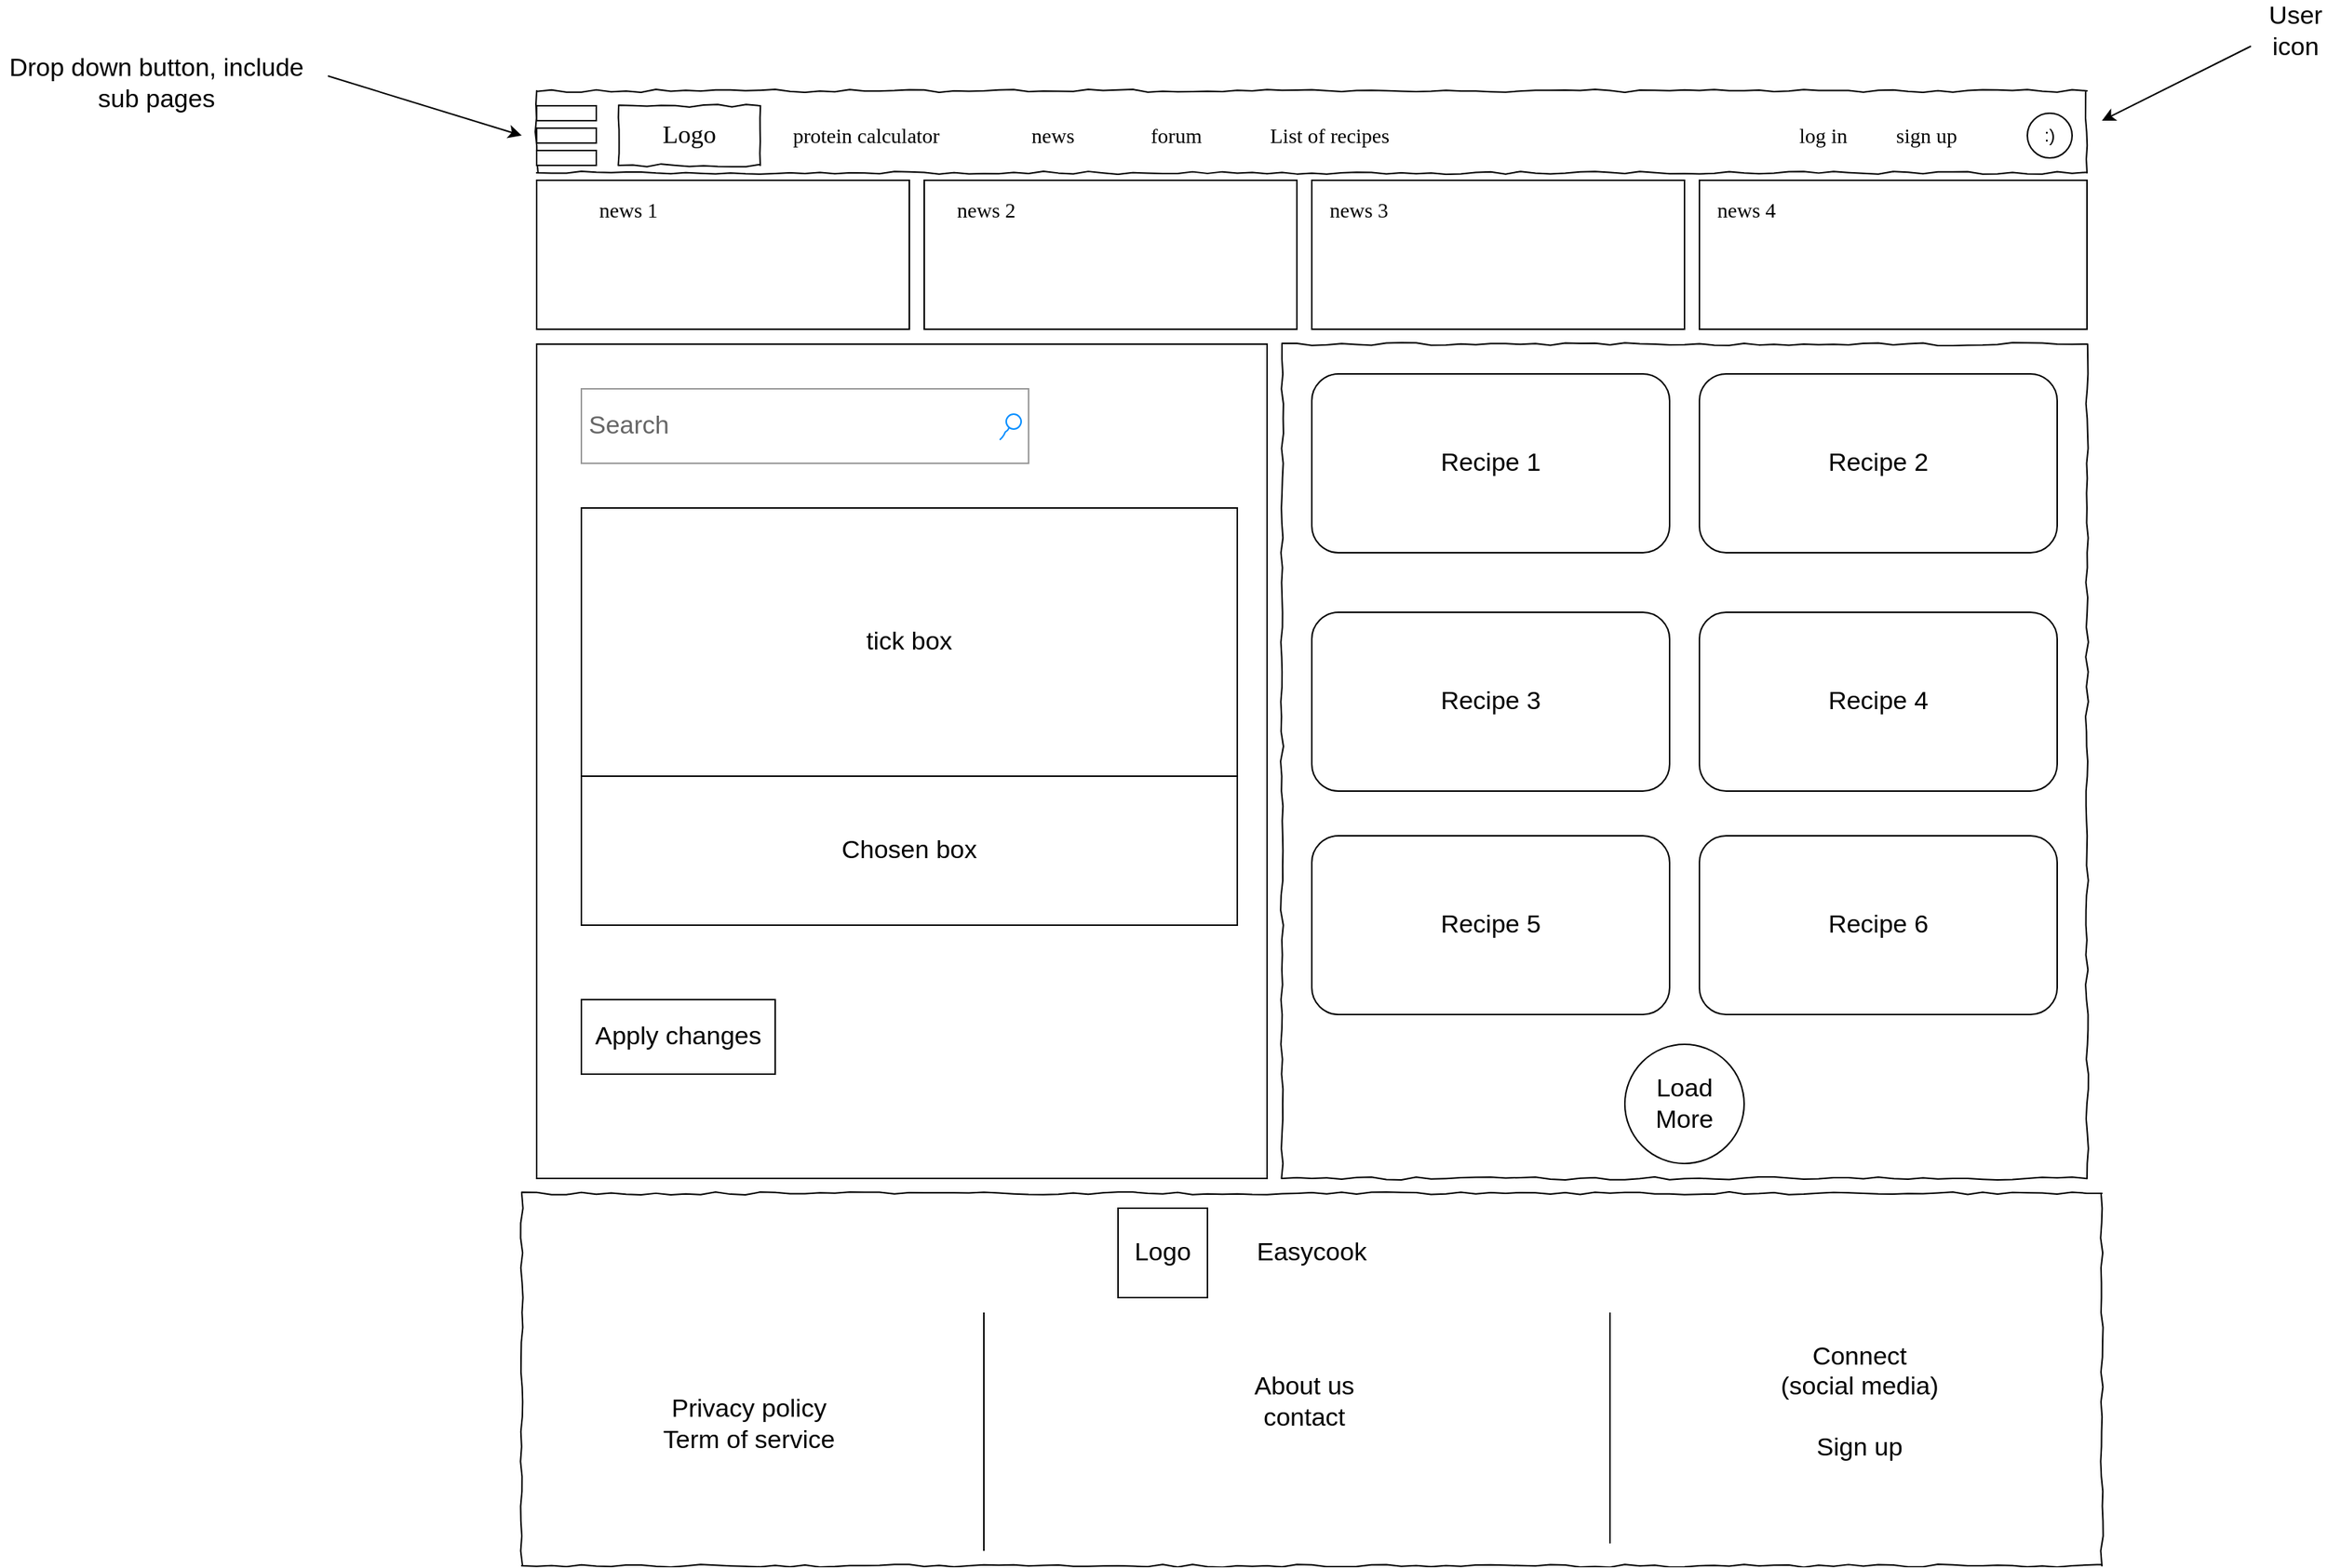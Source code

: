 <mxfile version="13.6.2" type="device"><diagram name="Page-1" id="03018318-947c-dd8e-b7a3-06fadd420f32"><mxGraphModel dx="2263" dy="806" grid="1" gridSize="10" guides="1" tooltips="1" connect="1" arrows="1" fold="1" page="1" pageScale="1" pageWidth="1100" pageHeight="850" background="#ffffff" math="0" shadow="0"><root><mxCell id="0"/><mxCell id="1" parent="0"/><mxCell id="drA749mPLQPCG76YLXck-27" value="" style="rounded=0;whiteSpace=wrap;html=1;fontSize=17;align=center;" vertex="1" parent="1"><mxGeometry x="810" y="220" width="260" height="100" as="geometry"/></mxCell><mxCell id="drA749mPLQPCG76YLXck-26" value="" style="rounded=0;whiteSpace=wrap;html=1;fontSize=17;align=center;" vertex="1" parent="1"><mxGeometry x="550" y="220" width="250" height="100" as="geometry"/></mxCell><mxCell id="drA749mPLQPCG76YLXck-25" value="" style="rounded=0;whiteSpace=wrap;html=1;fontSize=17;align=center;" vertex="1" parent="1"><mxGeometry x="290" y="220" width="250" height="100" as="geometry"/></mxCell><mxCell id="drA749mPLQPCG76YLXck-24" value="" style="rounded=0;whiteSpace=wrap;html=1;fontSize=17;align=center;" vertex="1" parent="1"><mxGeometry x="30" y="220" width="250" height="100" as="geometry"/></mxCell><mxCell id="677b7b8949515195-1" value="" style="whiteSpace=wrap;html=1;rounded=0;shadow=0;labelBackgroundColor=none;strokeColor=#000000;strokeWidth=1;fillColor=none;fontFamily=Verdana;fontSize=12;fontColor=#000000;align=center;comic=1;" parent="1" vertex="1"><mxGeometry x="20" y="900" width="1060" height="250" as="geometry"/></mxCell><mxCell id="drA749mPLQPCG76YLXck-11" value="" style="rounded=0;whiteSpace=wrap;html=1;fontSize=17;" vertex="1" parent="1"><mxGeometry x="30" y="330" width="490" height="560" as="geometry"/></mxCell><mxCell id="677b7b8949515195-3" value="Search" style="strokeWidth=1;shadow=0;dashed=0;align=center;html=1;shape=mxgraph.mockup.forms.searchBox;strokeColor=#999999;mainText=;strokeColor2=#008cff;fontColor=#666666;fontSize=17;align=left;spacingLeft=3;rounded=0;labelBackgroundColor=none;comic=1;" parent="1" vertex="1"><mxGeometry x="60" y="360" width="300" height="50" as="geometry"/></mxCell><mxCell id="677b7b8949515195-10" value="" style="whiteSpace=wrap;html=1;rounded=0;shadow=0;labelBackgroundColor=none;strokeWidth=1;fillColor=none;fontFamily=Verdana;fontSize=12;align=center;comic=1;" parent="1" vertex="1"><mxGeometry x="30" y="160" width="1040" height="55" as="geometry"/></mxCell><mxCell id="677b7b8949515195-11" value="protein calculator" style="text;html=1;points=[];align=left;verticalAlign=top;spacingTop=-4;fontSize=14;fontFamily=Verdana" parent="1" vertex="1"><mxGeometry x="200" y="180" width="60" height="20" as="geometry"/></mxCell><mxCell id="677b7b8949515195-12" value="news" style="text;html=1;points=[];align=left;verticalAlign=top;spacingTop=-4;fontSize=14;fontFamily=Verdana" parent="1" vertex="1"><mxGeometry x="360" y="180" width="60" height="20" as="geometry"/></mxCell><mxCell id="677b7b8949515195-13" value="forum" style="text;html=1;points=[];align=left;verticalAlign=top;spacingTop=-4;fontSize=14;fontFamily=Verdana" parent="1" vertex="1"><mxGeometry x="440" y="180" width="60" height="20" as="geometry"/></mxCell><mxCell id="677b7b8949515195-14" value="List of recipes" style="text;html=1;points=[];align=left;verticalAlign=top;spacingTop=-4;fontSize=14;fontFamily=Verdana" parent="1" vertex="1"><mxGeometry x="520" y="180" width="60" height="20" as="geometry"/></mxCell><mxCell id="677b7b8949515195-25" value="" style="whiteSpace=wrap;html=1;rounded=0;shadow=0;labelBackgroundColor=none;strokeWidth=1;fillColor=none;fontFamily=Verdana;fontSize=12;align=center;comic=1;" parent="1" vertex="1"><mxGeometry x="530" y="330" width="540" height="560" as="geometry"/></mxCell><mxCell id="677b7b8949515195-44" value="news 1" style="text;html=1;points=[];align=left;verticalAlign=top;spacingTop=-4;fontSize=14;fontFamily=Verdana" parent="1" vertex="1"><mxGeometry x="70" y="230" width="170" height="20" as="geometry"/></mxCell><mxCell id="drA749mPLQPCG76YLXck-1" value="log in" style="text;html=1;points=[];align=left;verticalAlign=top;spacingTop=-4;fontSize=14;fontFamily=Verdana" vertex="1" parent="1"><mxGeometry x="875" y="180" width="60" height="20" as="geometry"/></mxCell><mxCell id="drA749mPLQPCG76YLXck-2" value="sign up" style="text;html=1;points=[];align=left;verticalAlign=top;spacingTop=-4;fontSize=14;fontFamily=Verdana" vertex="1" parent="1"><mxGeometry x="940" y="180" width="60" height="20" as="geometry"/></mxCell><mxCell id="drA749mPLQPCG76YLXck-3" value=":)" style="ellipse;whiteSpace=wrap;html=1;aspect=fixed;" vertex="1" parent="1"><mxGeometry x="1030" y="175" width="30" height="30" as="geometry"/></mxCell><mxCell id="drA749mPLQPCG76YLXck-4" value="news 2" style="text;html=1;points=[];align=left;verticalAlign=top;spacingTop=-4;fontSize=14;fontFamily=Verdana" vertex="1" parent="1"><mxGeometry x="310" y="230" width="170" height="20" as="geometry"/></mxCell><mxCell id="drA749mPLQPCG76YLXck-5" value="news 3" style="text;html=1;points=[];align=left;verticalAlign=top;spacingTop=-4;fontSize=14;fontFamily=Verdana" vertex="1" parent="1"><mxGeometry x="560" y="230" width="170" height="20" as="geometry"/></mxCell><mxCell id="drA749mPLQPCG76YLXck-6" value="" style="rounded=0;whiteSpace=wrap;html=1;fontSize=17;" vertex="1" parent="1"><mxGeometry x="30" y="170" width="40" height="10" as="geometry"/></mxCell><mxCell id="drA749mPLQPCG76YLXck-7" value="" style="rounded=0;whiteSpace=wrap;html=1;fontSize=17;" vertex="1" parent="1"><mxGeometry x="30" y="185" width="40" height="10" as="geometry"/></mxCell><mxCell id="drA749mPLQPCG76YLXck-8" value="" style="rounded=0;whiteSpace=wrap;html=1;fontSize=17;" vertex="1" parent="1"><mxGeometry x="30" y="200" width="40" height="10" as="geometry"/></mxCell><mxCell id="drA749mPLQPCG76YLXck-13" value="tick box" style="rounded=0;whiteSpace=wrap;html=1;fontSize=17;" vertex="1" parent="1"><mxGeometry x="60" y="440" width="440" height="180" as="geometry"/></mxCell><mxCell id="drA749mPLQPCG76YLXck-14" value="Apply changes" style="rounded=0;whiteSpace=wrap;html=1;fontSize=17;" vertex="1" parent="1"><mxGeometry x="60" y="770" width="130" height="50" as="geometry"/></mxCell><mxCell id="drA749mPLQPCG76YLXck-15" value="Chosen box" style="rounded=0;whiteSpace=wrap;html=1;fontSize=17;align=center;horizontal=1;labelPosition=center;verticalLabelPosition=middle;verticalAlign=middle;" vertex="1" parent="1"><mxGeometry x="60" y="620" width="440" height="100" as="geometry"/></mxCell><mxCell id="drA749mPLQPCG76YLXck-23" value="news 4" style="text;html=1;points=[];align=left;verticalAlign=top;spacingTop=-4;fontSize=14;fontFamily=Verdana" vertex="1" parent="1"><mxGeometry x="820" y="230" width="170" height="20" as="geometry"/></mxCell><mxCell id="677b7b8949515195-2" value="Logo" style="whiteSpace=wrap;html=1;rounded=0;shadow=0;labelBackgroundColor=none;strokeWidth=1;fontFamily=Verdana;fontSize=17;align=center;comic=1;" parent="1" vertex="1"><mxGeometry x="85" y="170" width="95" height="40" as="geometry"/></mxCell><mxCell id="drA749mPLQPCG76YLXck-30" value="Recipe 1" style="rounded=1;whiteSpace=wrap;html=1;fontSize=17;align=center;" vertex="1" parent="1"><mxGeometry x="550" y="350" width="240" height="120" as="geometry"/></mxCell><mxCell id="drA749mPLQPCG76YLXck-32" value="Recipe 2" style="rounded=1;whiteSpace=wrap;html=1;fontSize=17;align=center;" vertex="1" parent="1"><mxGeometry x="810" y="350" width="240" height="120" as="geometry"/></mxCell><mxCell id="drA749mPLQPCG76YLXck-33" value="Recipe 3" style="rounded=1;whiteSpace=wrap;html=1;fontSize=17;align=center;" vertex="1" parent="1"><mxGeometry x="550" y="510" width="240" height="120" as="geometry"/></mxCell><mxCell id="drA749mPLQPCG76YLXck-34" value="Recipe 4" style="rounded=1;whiteSpace=wrap;html=1;fontSize=17;align=center;" vertex="1" parent="1"><mxGeometry x="810" y="510" width="240" height="120" as="geometry"/></mxCell><mxCell id="drA749mPLQPCG76YLXck-35" value="Recipe 5" style="rounded=1;whiteSpace=wrap;html=1;fontSize=17;align=center;" vertex="1" parent="1"><mxGeometry x="550" y="660" width="240" height="120" as="geometry"/></mxCell><mxCell id="drA749mPLQPCG76YLXck-36" value="Recipe 6" style="rounded=1;whiteSpace=wrap;html=1;fontSize=17;align=center;" vertex="1" parent="1"><mxGeometry x="810" y="660" width="240" height="120" as="geometry"/></mxCell><mxCell id="drA749mPLQPCG76YLXck-37" value="Load More" style="ellipse;whiteSpace=wrap;html=1;aspect=fixed;fontSize=17;align=center;" vertex="1" parent="1"><mxGeometry x="760" y="800" width="80" height="80" as="geometry"/></mxCell><mxCell id="drA749mPLQPCG76YLXck-38" value="" style="endArrow=classic;html=1;fontSize=17;" edge="1" parent="1"><mxGeometry width="50" height="50" relative="1" as="geometry"><mxPoint x="1180" y="130" as="sourcePoint"/><mxPoint x="1080" y="180" as="targetPoint"/></mxGeometry></mxCell><mxCell id="drA749mPLQPCG76YLXck-40" value="User icon" style="text;html=1;strokeColor=none;fillColor=none;align=center;verticalAlign=middle;whiteSpace=wrap;rounded=0;fontSize=17;" vertex="1" parent="1"><mxGeometry x="1190" y="110" width="40" height="20" as="geometry"/></mxCell><mxCell id="drA749mPLQPCG76YLXck-41" value="Drop down button, include sub pages" style="text;html=1;strokeColor=none;fillColor=none;align=center;verticalAlign=middle;whiteSpace=wrap;rounded=0;fontSize=17;" vertex="1" parent="1"><mxGeometry x="-330" y="120" width="210" height="70" as="geometry"/></mxCell><mxCell id="drA749mPLQPCG76YLXck-42" value="" style="endArrow=classic;html=1;fontSize=17;" edge="1" parent="1"><mxGeometry width="50" height="50" relative="1" as="geometry"><mxPoint x="-110" y="150" as="sourcePoint"/><mxPoint x="20" y="190" as="targetPoint"/></mxGeometry></mxCell><mxCell id="drA749mPLQPCG76YLXck-43" value="Logo" style="whiteSpace=wrap;html=1;aspect=fixed;fontSize=17;align=center;" vertex="1" parent="1"><mxGeometry x="420" y="910" width="60" height="60" as="geometry"/></mxCell><mxCell id="drA749mPLQPCG76YLXck-44" value="Easycook" style="text;html=1;strokeColor=none;fillColor=none;align=center;verticalAlign=middle;whiteSpace=wrap;rounded=0;fontSize=17;" vertex="1" parent="1"><mxGeometry x="460" y="925" width="180" height="30" as="geometry"/></mxCell><mxCell id="drA749mPLQPCG76YLXck-47" value="" style="endArrow=none;html=1;fontSize=17;" edge="1" parent="1"><mxGeometry width="50" height="50" relative="1" as="geometry"><mxPoint x="330" y="1140" as="sourcePoint"/><mxPoint x="330" y="980" as="targetPoint"/></mxGeometry></mxCell><mxCell id="drA749mPLQPCG76YLXck-48" value="" style="endArrow=none;html=1;fontSize=17;" edge="1" parent="1"><mxGeometry width="50" height="50" relative="1" as="geometry"><mxPoint x="750" y="1135" as="sourcePoint"/><mxPoint x="750" y="980" as="targetPoint"/></mxGeometry></mxCell><mxCell id="drA749mPLQPCG76YLXck-51" value="Connect&lt;br&gt;(social media)&lt;br&gt;&lt;br&gt;Sign up" style="text;html=1;strokeColor=none;fillColor=none;align=center;verticalAlign=middle;whiteSpace=wrap;rounded=0;fontSize=17;" vertex="1" parent="1"><mxGeometry x="820" y="960" width="195" height="160" as="geometry"/></mxCell><mxCell id="drA749mPLQPCG76YLXck-52" value="About us&lt;br&gt;contact&lt;br&gt;" style="text;html=1;strokeColor=none;fillColor=none;align=center;verticalAlign=middle;whiteSpace=wrap;rounded=0;fontSize=17;" vertex="1" parent="1"><mxGeometry x="370" y="975" width="350" height="130" as="geometry"/></mxCell><mxCell id="drA749mPLQPCG76YLXck-53" value="Privacy policy&lt;br&gt;Term of service" style="text;html=1;strokeColor=none;fillColor=none;align=center;verticalAlign=middle;whiteSpace=wrap;rounded=0;fontSize=17;" vertex="1" parent="1"><mxGeometry x="85" y="1000" width="175" height="110" as="geometry"/></mxCell></root></mxGraphModel></diagram></mxfile>